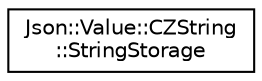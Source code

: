 digraph "Graphical Class Hierarchy"
{
 // LATEX_PDF_SIZE
  edge [fontname="Helvetica",fontsize="10",labelfontname="Helvetica",labelfontsize="10"];
  node [fontname="Helvetica",fontsize="10",shape=record];
  rankdir="LR";
  Node0 [label="Json::Value::CZString\l::StringStorage",height=0.2,width=0.4,color="black", fillcolor="white", style="filled",URL="$struct_json_1_1_value_1_1_c_z_string_1_1_string_storage.html",tooltip=" "];
}
